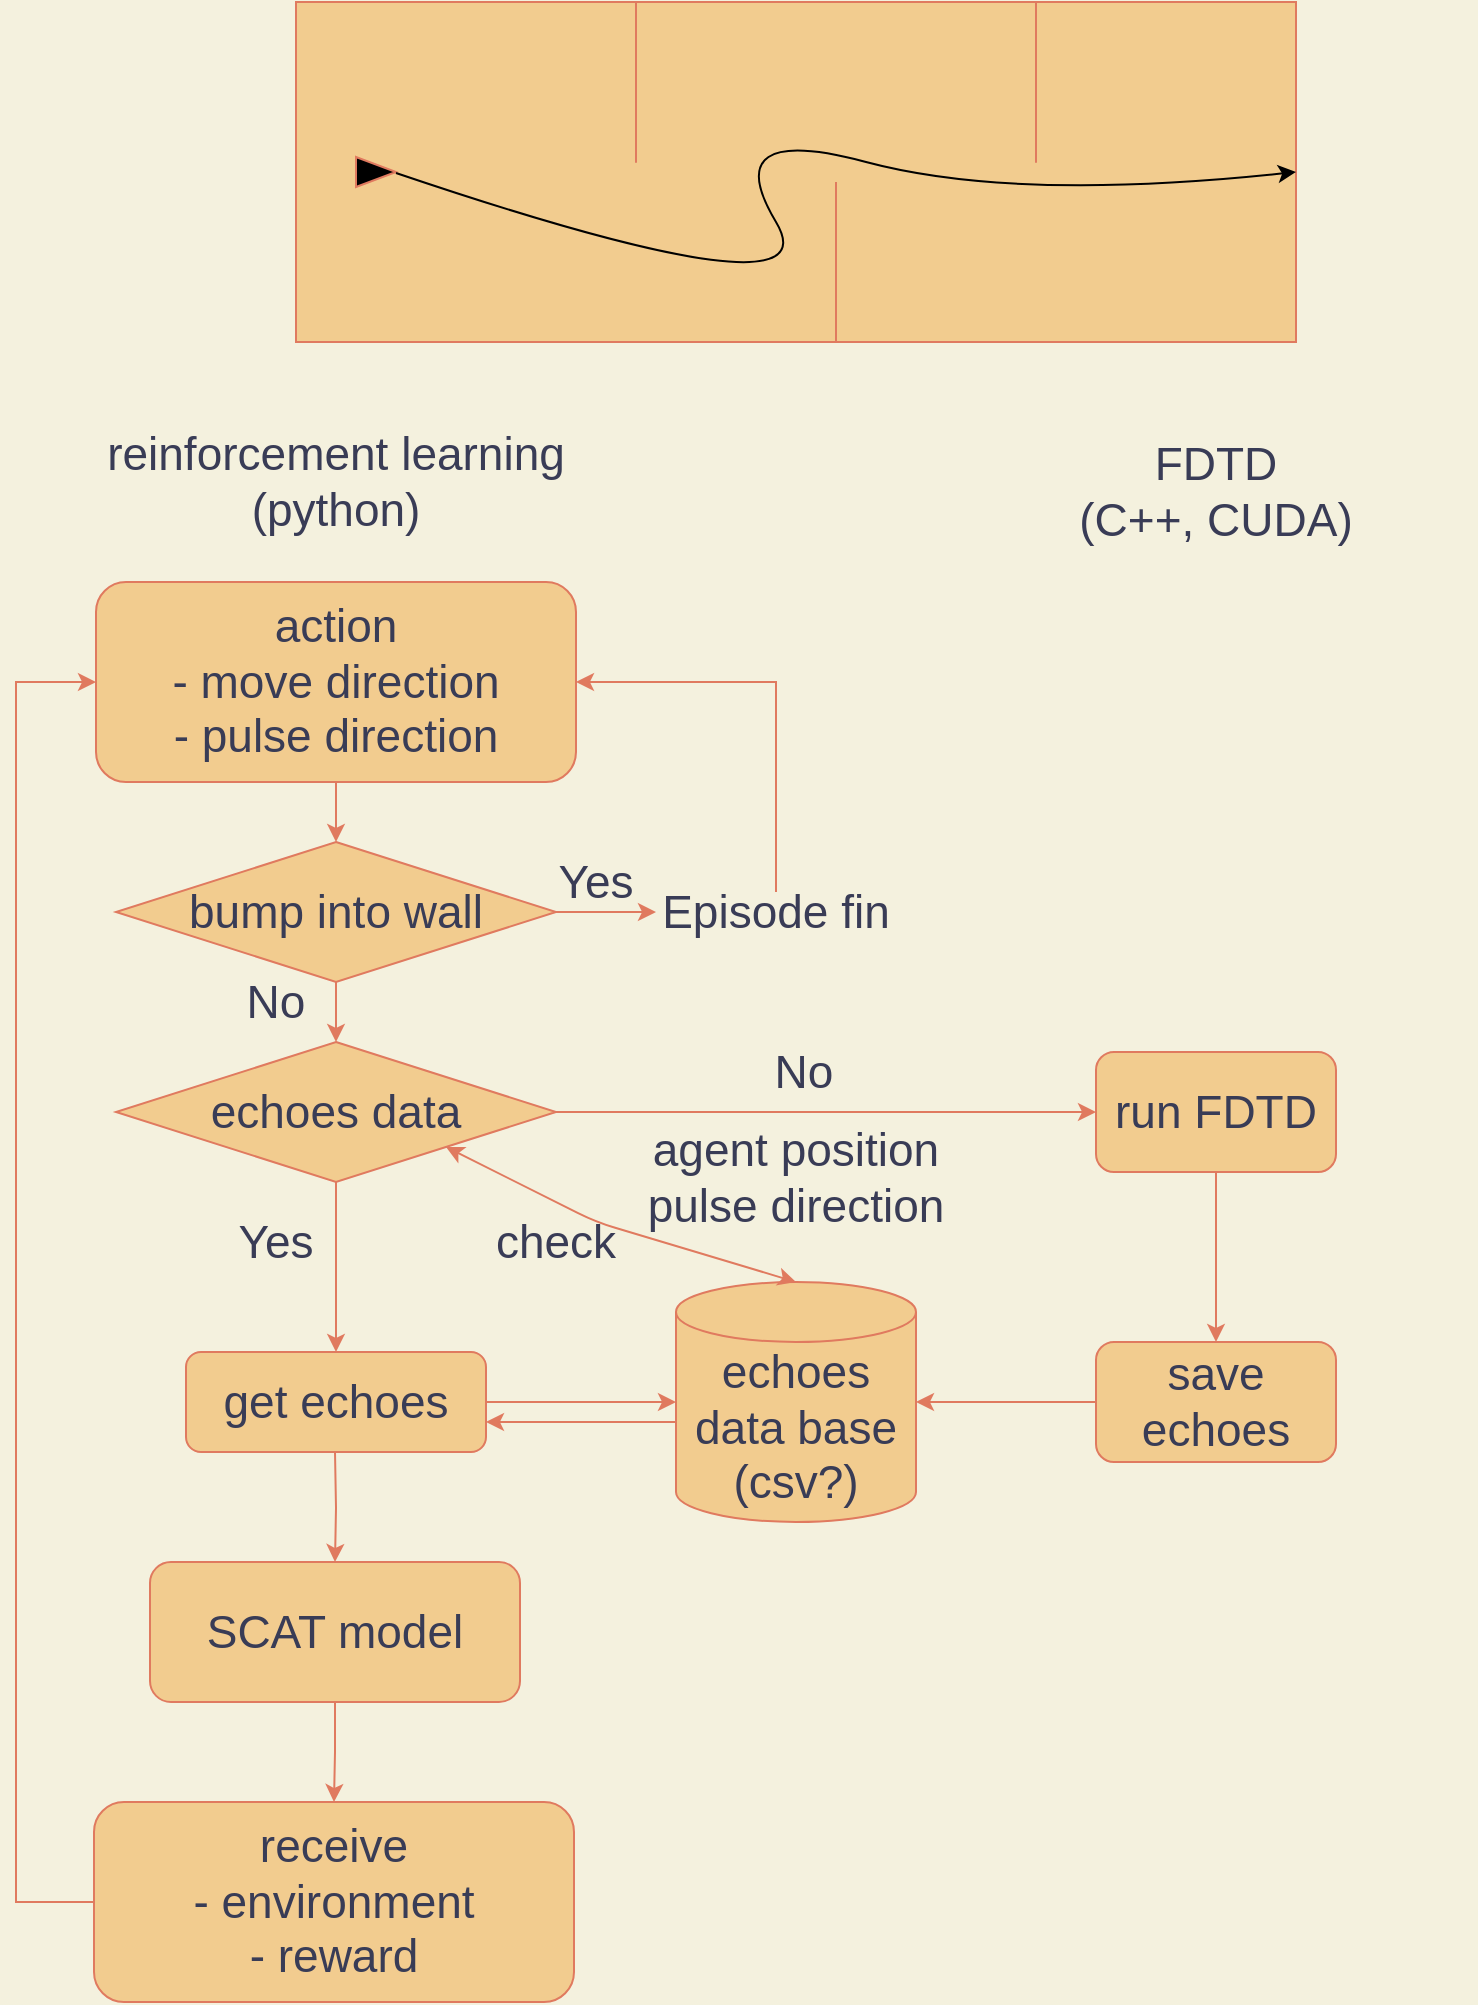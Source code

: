 <mxfile version="13.6.5" pages="2">
    <diagram id="UuIjOABFm44T4R4anlI3" name="Page-1">
        <mxGraphModel dx="897" dy="629" grid="1" gridSize="10" guides="1" tooltips="1" connect="1" arrows="1" fold="1" page="1" pageScale="1" pageWidth="827" pageHeight="1169" background="#F4F1DE" math="0" shadow="0">
            <root>
                <mxCell id="0"/>
                <mxCell id="1" parent="0"/>
                <mxCell id="YyvkF1vjtjrmEI8QZi8X-1" value="" style="rounded=0;whiteSpace=wrap;html=1;fillColor=#F2CC8F;strokeColor=#E07A5F;fontColor=#393C56;" parent="1" vertex="1">
                    <mxGeometry x="180" y="50" width="500" height="170" as="geometry"/>
                </mxCell>
                <mxCell id="YyvkF1vjtjrmEI8QZi8X-3" value="" style="endArrow=none;html=1;labelBackgroundColor=#F4F1DE;strokeColor=#E07A5F;fontColor=#393C56;" parent="1" edge="1">
                    <mxGeometry width="50" height="50" relative="1" as="geometry">
                        <mxPoint x="350" y="100" as="sourcePoint"/>
                        <mxPoint x="350" y="50" as="targetPoint"/>
                        <Array as="points">
                            <mxPoint x="350" y="135"/>
                        </Array>
                    </mxGeometry>
                </mxCell>
                <mxCell id="YyvkF1vjtjrmEI8QZi8X-4" value="" style="endArrow=none;html=1;labelBackgroundColor=#F4F1DE;strokeColor=#E07A5F;fontColor=#393C56;" parent="1" edge="1">
                    <mxGeometry width="50" height="50" relative="1" as="geometry">
                        <mxPoint x="450" y="190" as="sourcePoint"/>
                        <mxPoint x="450" y="140" as="targetPoint"/>
                        <Array as="points">
                            <mxPoint x="450" y="225"/>
                        </Array>
                    </mxGeometry>
                </mxCell>
                <mxCell id="YyvkF1vjtjrmEI8QZi8X-5" value="" style="endArrow=none;html=1;labelBackgroundColor=#F4F1DE;strokeColor=#E07A5F;fontColor=#393C56;" parent="1" edge="1">
                    <mxGeometry width="50" height="50" relative="1" as="geometry">
                        <mxPoint x="550" y="100" as="sourcePoint"/>
                        <mxPoint x="550" y="50" as="targetPoint"/>
                        <Array as="points">
                            <mxPoint x="550" y="135"/>
                        </Array>
                    </mxGeometry>
                </mxCell>
                <mxCell id="YyvkF1vjtjrmEI8QZi8X-6" value="" style="triangle;whiteSpace=wrap;html=1;fillColor=#000000;strokeColor=#E07A5F;fontColor=#393C56;" parent="1" vertex="1">
                    <mxGeometry x="210" y="127.5" width="20" height="15" as="geometry"/>
                </mxCell>
                <mxCell id="YyvkF1vjtjrmEI8QZi8X-8" value="" style="curved=1;endArrow=classic;html=1;entryX=1;entryY=0.5;entryDx=0;entryDy=0;labelBackgroundColor=#F4F1DE;strokeColor=#000000;fontColor=#393C56;fillColor=#000000;" parent="1" target="YyvkF1vjtjrmEI8QZi8X-1" edge="1">
                    <mxGeometry width="50" height="50" relative="1" as="geometry">
                        <mxPoint x="230" y="135.5" as="sourcePoint"/>
                        <mxPoint x="450" y="160" as="targetPoint"/>
                        <Array as="points">
                            <mxPoint x="450" y="210"/>
                            <mxPoint x="390" y="110"/>
                            <mxPoint x="540" y="150"/>
                        </Array>
                    </mxGeometry>
                </mxCell>
                <mxCell id="YyvkF1vjtjrmEI8QZi8X-9" value="reinforcement learning&lt;br&gt;(python)" style="text;html=1;strokeColor=none;fillColor=none;align=center;verticalAlign=middle;whiteSpace=wrap;rounded=0;fontSize=23;fontColor=#393C56;" parent="1" vertex="1">
                    <mxGeometry x="70" y="280" width="260" height="20" as="geometry"/>
                </mxCell>
                <mxCell id="YyvkF1vjtjrmEI8QZi8X-10" value="FDTD&lt;br&gt;(C++, CUDA)" style="text;html=1;strokeColor=none;fillColor=none;align=center;verticalAlign=middle;whiteSpace=wrap;rounded=0;fontSize=23;fontColor=#393C56;" parent="1" vertex="1">
                    <mxGeometry x="510" y="285" width="260" height="20" as="geometry"/>
                </mxCell>
                <mxCell id="YyvkF1vjtjrmEI8QZi8X-17" value="" style="edgeStyle=orthogonalEdgeStyle;rounded=0;orthogonalLoop=1;jettySize=auto;html=1;fontSize=23;labelBackgroundColor=#F4F1DE;strokeColor=#E07A5F;fontColor=#393C56;" parent="1" source="YyvkF1vjtjrmEI8QZi8X-11" target="YyvkF1vjtjrmEI8QZi8X-12" edge="1">
                    <mxGeometry relative="1" as="geometry"/>
                </mxCell>
                <mxCell id="YyvkF1vjtjrmEI8QZi8X-11" value="action&lt;br&gt;- move direction&lt;br&gt;- pulse direction" style="rounded=1;whiteSpace=wrap;html=1;fontSize=23;fillColor=#F2CC8F;strokeColor=#E07A5F;fontColor=#393C56;" parent="1" vertex="1">
                    <mxGeometry x="80" y="340" width="240" height="100" as="geometry"/>
                </mxCell>
                <mxCell id="YyvkF1vjtjrmEI8QZi8X-19" value="" style="edgeStyle=orthogonalEdgeStyle;rounded=0;orthogonalLoop=1;jettySize=auto;html=1;fontSize=23;labelBackgroundColor=#F4F1DE;strokeColor=#E07A5F;fontColor=#393C56;" parent="1" source="YyvkF1vjtjrmEI8QZi8X-12" target="YyvkF1vjtjrmEI8QZi8X-18" edge="1">
                    <mxGeometry relative="1" as="geometry"/>
                </mxCell>
                <mxCell id="YyvkF1vjtjrmEI8QZi8X-12" value="bump into wall" style="rhombus;whiteSpace=wrap;html=1;fontSize=23;fillColor=#F2CC8F;strokeColor=#E07A5F;fontColor=#393C56;" parent="1" vertex="1">
                    <mxGeometry x="90" y="470" width="220" height="70" as="geometry"/>
                </mxCell>
                <mxCell id="YyvkF1vjtjrmEI8QZi8X-13" value="" style="endArrow=classic;html=1;fontSize=23;exitX=1;exitY=0.5;exitDx=0;exitDy=0;labelBackgroundColor=#F4F1DE;strokeColor=#E07A5F;fontColor=#393C56;" parent="1" source="YyvkF1vjtjrmEI8QZi8X-12" edge="1">
                    <mxGeometry width="50" height="50" relative="1" as="geometry">
                        <mxPoint x="390" y="540" as="sourcePoint"/>
                        <mxPoint x="360" y="505" as="targetPoint"/>
                    </mxGeometry>
                </mxCell>
                <mxCell id="YyvkF1vjtjrmEI8QZi8X-14" value="Yes" style="text;html=1;strokeColor=none;fillColor=none;align=center;verticalAlign=middle;whiteSpace=wrap;rounded=0;fontSize=23;fontColor=#393C56;" parent="1" vertex="1">
                    <mxGeometry x="310" y="480" width="40" height="20" as="geometry"/>
                </mxCell>
                <mxCell id="YyvkF1vjtjrmEI8QZi8X-31" value="" style="edgeStyle=orthogonalEdgeStyle;rounded=0;orthogonalLoop=1;jettySize=auto;html=1;fontSize=23;entryX=1;entryY=0.5;entryDx=0;entryDy=0;labelBackgroundColor=#F4F1DE;strokeColor=#E07A5F;fontColor=#393C56;" parent="1" source="YyvkF1vjtjrmEI8QZi8X-15" target="YyvkF1vjtjrmEI8QZi8X-11" edge="1">
                    <mxGeometry relative="1" as="geometry">
                        <mxPoint x="420" y="415" as="targetPoint"/>
                        <Array as="points">
                            <mxPoint x="420" y="390"/>
                        </Array>
                    </mxGeometry>
                </mxCell>
                <mxCell id="YyvkF1vjtjrmEI8QZi8X-15" value="Episode fin" style="text;html=1;strokeColor=none;fillColor=none;align=center;verticalAlign=middle;whiteSpace=wrap;rounded=0;fontSize=23;fontColor=#393C56;" parent="1" vertex="1">
                    <mxGeometry x="360" y="495" width="120" height="20" as="geometry"/>
                </mxCell>
                <mxCell id="YyvkF1vjtjrmEI8QZi8X-25" value="" style="edgeStyle=orthogonalEdgeStyle;rounded=0;orthogonalLoop=1;jettySize=auto;html=1;fontSize=23;labelBackgroundColor=#F4F1DE;strokeColor=#E07A5F;fontColor=#393C56;" parent="1" source="YyvkF1vjtjrmEI8QZi8X-18" target="YyvkF1vjtjrmEI8QZi8X-21" edge="1">
                    <mxGeometry relative="1" as="geometry">
                        <mxPoint x="390" y="605" as="targetPoint"/>
                    </mxGeometry>
                </mxCell>
                <mxCell id="YyvkF1vjtjrmEI8QZi8X-36" value="" style="edgeStyle=orthogonalEdgeStyle;rounded=0;orthogonalLoop=1;jettySize=auto;html=1;fontSize=23;labelBackgroundColor=#F4F1DE;strokeColor=#E07A5F;fontColor=#393C56;" parent="1" source="YyvkF1vjtjrmEI8QZi8X-18" target="YyvkF1vjtjrmEI8QZi8X-35" edge="1">
                    <mxGeometry relative="1" as="geometry"/>
                </mxCell>
                <mxCell id="YyvkF1vjtjrmEI8QZi8X-18" value="echoes data" style="rhombus;whiteSpace=wrap;html=1;fontSize=23;fillColor=#F2CC8F;strokeColor=#E07A5F;fontColor=#393C56;" parent="1" vertex="1">
                    <mxGeometry x="90" y="570" width="220" height="70" as="geometry"/>
                </mxCell>
                <mxCell id="YyvkF1vjtjrmEI8QZi8X-20" value="No" style="text;html=1;strokeColor=none;fillColor=none;align=center;verticalAlign=middle;whiteSpace=wrap;rounded=0;fontSize=23;fontColor=#393C56;" parent="1" vertex="1">
                    <mxGeometry x="150" y="540" width="40" height="20" as="geometry"/>
                </mxCell>
                <mxCell id="YyvkF1vjtjrmEI8QZi8X-29" value="" style="edgeStyle=orthogonalEdgeStyle;rounded=0;orthogonalLoop=1;jettySize=auto;html=1;fontSize=23;labelBackgroundColor=#F4F1DE;strokeColor=#E07A5F;fontColor=#393C56;" parent="1" source="YyvkF1vjtjrmEI8QZi8X-21" target="YyvkF1vjtjrmEI8QZi8X-28" edge="1">
                    <mxGeometry relative="1" as="geometry"/>
                </mxCell>
                <mxCell id="YyvkF1vjtjrmEI8QZi8X-21" value="run FDTD" style="rounded=1;whiteSpace=wrap;html=1;fontSize=23;fillColor=#F2CC8F;strokeColor=#E07A5F;fontColor=#393C56;" parent="1" vertex="1">
                    <mxGeometry x="580" y="575" width="120" height="60" as="geometry"/>
                </mxCell>
                <mxCell id="YyvkF1vjtjrmEI8QZi8X-26" value="No" style="text;html=1;strokeColor=none;fillColor=none;align=center;verticalAlign=middle;whiteSpace=wrap;rounded=0;fontSize=23;fontColor=#393C56;" parent="1" vertex="1">
                    <mxGeometry x="414" y="575" width="40" height="20" as="geometry"/>
                </mxCell>
                <mxCell id="YyvkF1vjtjrmEI8QZi8X-27" value="agent position&lt;br&gt;pulse direction" style="text;html=1;strokeColor=none;fillColor=none;align=center;verticalAlign=middle;whiteSpace=wrap;rounded=0;fontSize=23;fontColor=#393C56;" parent="1" vertex="1">
                    <mxGeometry x="350" y="605" width="160" height="65" as="geometry"/>
                </mxCell>
                <mxCell id="YyvkF1vjtjrmEI8QZi8X-34" value="" style="edgeStyle=orthogonalEdgeStyle;rounded=0;orthogonalLoop=1;jettySize=auto;html=1;fontSize=23;labelBackgroundColor=#F4F1DE;strokeColor=#E07A5F;fontColor=#393C56;" parent="1" source="YyvkF1vjtjrmEI8QZi8X-28" target="YyvkF1vjtjrmEI8QZi8X-33" edge="1">
                    <mxGeometry relative="1" as="geometry"/>
                </mxCell>
                <mxCell id="YyvkF1vjtjrmEI8QZi8X-28" value="save echoes" style="rounded=1;whiteSpace=wrap;html=1;fontSize=23;fillColor=#F2CC8F;strokeColor=#E07A5F;fontColor=#393C56;" parent="1" vertex="1">
                    <mxGeometry x="580" y="720" width="120" height="60" as="geometry"/>
                </mxCell>
                <mxCell id="YyvkF1vjtjrmEI8QZi8X-37" value="" style="edgeStyle=orthogonalEdgeStyle;rounded=0;orthogonalLoop=1;jettySize=auto;html=1;fontSize=23;labelBackgroundColor=#F4F1DE;strokeColor=#E07A5F;fontColor=#393C56;" parent="1" source="YyvkF1vjtjrmEI8QZi8X-33" target="YyvkF1vjtjrmEI8QZi8X-35" edge="1">
                    <mxGeometry relative="1" as="geometry">
                        <Array as="points">
                            <mxPoint x="330" y="760"/>
                            <mxPoint x="330" y="760"/>
                        </Array>
                    </mxGeometry>
                </mxCell>
                <mxCell id="YyvkF1vjtjrmEI8QZi8X-33" value="echoes data base&lt;br&gt;(csv?)" style="shape=cylinder3;whiteSpace=wrap;html=1;boundedLbl=1;backgroundOutline=1;size=15;fontSize=23;fillColor=#F2CC8F;strokeColor=#E07A5F;fontColor=#393C56;" parent="1" vertex="1">
                    <mxGeometry x="370" y="690" width="120" height="120" as="geometry"/>
                </mxCell>
                <mxCell id="YyvkF1vjtjrmEI8QZi8X-52" value="" style="edgeStyle=orthogonalEdgeStyle;curved=0;rounded=1;sketch=0;orthogonalLoop=1;jettySize=auto;html=1;strokeColor=#E07A5F;fillColor=#F2CC8F;fontColor=#393C56;" parent="1" source="YyvkF1vjtjrmEI8QZi8X-35" target="YyvkF1vjtjrmEI8QZi8X-33" edge="1">
                    <mxGeometry relative="1" as="geometry"/>
                </mxCell>
                <mxCell id="YyvkF1vjtjrmEI8QZi8X-35" value="get echoes" style="rounded=1;whiteSpace=wrap;html=1;fontSize=23;fillColor=#F2CC8F;strokeColor=#E07A5F;fontColor=#393C56;" parent="1" vertex="1">
                    <mxGeometry x="125" y="725" width="150" height="50" as="geometry"/>
                </mxCell>
                <mxCell id="YyvkF1vjtjrmEI8QZi8X-39" value="Yes" style="text;html=1;strokeColor=none;fillColor=none;align=center;verticalAlign=middle;whiteSpace=wrap;rounded=0;fontSize=23;fontColor=#393C56;" parent="1" vertex="1">
                    <mxGeometry x="150" y="660" width="40" height="20" as="geometry"/>
                </mxCell>
                <mxCell id="YyvkF1vjtjrmEI8QZi8X-44" value="" style="edgeStyle=orthogonalEdgeStyle;rounded=0;orthogonalLoop=1;jettySize=auto;html=1;fontSize=23;labelBackgroundColor=#F4F1DE;strokeColor=#E07A5F;fontColor=#393C56;" parent="1" source="YyvkF1vjtjrmEI8QZi8X-40" target="YyvkF1vjtjrmEI8QZi8X-43" edge="1">
                    <mxGeometry relative="1" as="geometry"/>
                </mxCell>
                <mxCell id="YyvkF1vjtjrmEI8QZi8X-40" value="SCAT model" style="rounded=1;whiteSpace=wrap;html=1;fontSize=23;fillColor=#F2CC8F;strokeColor=#E07A5F;fontColor=#393C56;" parent="1" vertex="1">
                    <mxGeometry x="107" y="830" width="185" height="70" as="geometry"/>
                </mxCell>
                <mxCell id="YyvkF1vjtjrmEI8QZi8X-41" value="" style="edgeStyle=orthogonalEdgeStyle;rounded=0;orthogonalLoop=1;jettySize=auto;html=1;fontSize=23;entryX=0.5;entryY=0;entryDx=0;entryDy=0;labelBackgroundColor=#F4F1DE;strokeColor=#E07A5F;fontColor=#393C56;" parent="1" target="YyvkF1vjtjrmEI8QZi8X-40" edge="1">
                    <mxGeometry relative="1" as="geometry">
                        <mxPoint x="199.5" y="775" as="sourcePoint"/>
                        <mxPoint x="199.5" y="860" as="targetPoint"/>
                    </mxGeometry>
                </mxCell>
                <mxCell id="YyvkF1vjtjrmEI8QZi8X-46" value="" style="edgeStyle=orthogonalEdgeStyle;rounded=0;orthogonalLoop=1;jettySize=auto;html=1;fontSize=23;entryX=0;entryY=0.5;entryDx=0;entryDy=0;labelBackgroundColor=#F4F1DE;strokeColor=#E07A5F;fontColor=#393C56;" parent="1" source="YyvkF1vjtjrmEI8QZi8X-43" target="YyvkF1vjtjrmEI8QZi8X-11" edge="1">
                    <mxGeometry relative="1" as="geometry">
                        <mxPoint x="-1" y="1000" as="targetPoint"/>
                        <Array as="points">
                            <mxPoint x="40" y="1000"/>
                            <mxPoint x="40" y="390"/>
                        </Array>
                    </mxGeometry>
                </mxCell>
                <mxCell id="YyvkF1vjtjrmEI8QZi8X-43" value="receive&lt;br&gt;- environment&lt;br&gt;- reward" style="rounded=1;whiteSpace=wrap;html=1;fontSize=23;fillColor=#F2CC8F;strokeColor=#E07A5F;fontColor=#393C56;" parent="1" vertex="1">
                    <mxGeometry x="79" y="950" width="240" height="100" as="geometry"/>
                </mxCell>
                <mxCell id="YyvkF1vjtjrmEI8QZi8X-47" value="check" style="text;html=1;strokeColor=none;fillColor=none;align=center;verticalAlign=middle;whiteSpace=wrap;rounded=0;fontSize=23;fontColor=#393C56;" parent="1" vertex="1">
                    <mxGeometry x="290" y="660" width="40" height="20" as="geometry"/>
                </mxCell>
                <mxCell id="YyvkF1vjtjrmEI8QZi8X-53" value="" style="endArrow=classic;startArrow=classic;html=1;strokeColor=#E07A5F;fillColor=#F2CC8F;fontColor=#393C56;entryX=1;entryY=1;entryDx=0;entryDy=0;exitX=0.5;exitY=0;exitDx=0;exitDy=0;exitPerimeter=0;" parent="1" source="YyvkF1vjtjrmEI8QZi8X-33" target="YyvkF1vjtjrmEI8QZi8X-18" edge="1">
                    <mxGeometry width="50" height="50" relative="1" as="geometry">
                        <mxPoint x="510" y="640" as="sourcePoint"/>
                        <mxPoint x="560" y="590" as="targetPoint"/>
                        <Array as="points">
                            <mxPoint x="330" y="660"/>
                        </Array>
                    </mxGeometry>
                </mxCell>
            </root>
        </mxGraphModel>
    </diagram>
    <diagram id="HbMq4_zCSAA5sM_zz9Ww" name="Page-2">
        <mxGraphModel dx="897" dy="629" grid="1" gridSize="10" guides="1" tooltips="1" connect="1" arrows="1" fold="1" page="1" pageScale="1" pageWidth="827" pageHeight="1169" math="0" shadow="0">
            <root>
                <mxCell id="vNqCKn2n8R8jKLDT5ZiK-0"/>
                <mxCell id="vNqCKn2n8R8jKLDT5ZiK-1" parent="vNqCKn2n8R8jKLDT5ZiK-0"/>
                <mxCell id="z1mjFnj4vgPPMLjmGqAZ-0" value="Echo database&lt;br&gt;&lt;br&gt;data name : x_y.bin&lt;br&gt;ex. 200_200.bin" style="shape=cylinder2;whiteSpace=wrap;html=1;boundedLbl=1;backgroundOutline=1;size=15;" parent="vNqCKn2n8R8jKLDT5ZiK-1" vertex="1">
                    <mxGeometry x="365" y="690" width="190" height="155" as="geometry"/>
                </mxCell>
                <mxCell id="z1mjFnj4vgPPMLjmGqAZ-6" value="" style="edgeStyle=orthogonalEdgeStyle;rounded=0;orthogonalLoop=1;jettySize=auto;html=1;" parent="vNqCKn2n8R8jKLDT5ZiK-1" source="z1mjFnj4vgPPMLjmGqAZ-1" target="z1mjFnj4vgPPMLjmGqAZ-2" edge="1">
                    <mxGeometry relative="1" as="geometry"/>
                </mxCell>
                <mxCell id="z1mjFnj4vgPPMLjmGqAZ-1" value="ppo_pfrl.py&lt;br&gt;&lt;br&gt;main script&lt;br&gt;reinforcement learning" style="rounded=0;whiteSpace=wrap;html=1;" parent="vNqCKn2n8R8jKLDT5ZiK-1" vertex="1">
                    <mxGeometry x="160" y="80" width="160" height="90" as="geometry"/>
                </mxCell>
                <mxCell id="z1mjFnj4vgPPMLjmGqAZ-7" value="" style="edgeStyle=orthogonalEdgeStyle;rounded=0;orthogonalLoop=1;jettySize=auto;html=1;" parent="vNqCKn2n8R8jKLDT5ZiK-1" source="z1mjFnj4vgPPMLjmGqAZ-2" target="z1mjFnj4vgPPMLjmGqAZ-3" edge="1">
                    <mxGeometry relative="1" as="geometry"/>
                </mxCell>
                <mxCell id="z1mjFnj4vgPPMLjmGqAZ-2" value="bat_flying_env.py&lt;br&gt;&lt;br&gt;environment for bat agent" style="rounded=0;whiteSpace=wrap;html=1;" parent="vNqCKn2n8R8jKLDT5ZiK-1" vertex="1">
                    <mxGeometry x="160" y="230" width="160" height="90" as="geometry"/>
                </mxCell>
                <mxCell id="z1mjFnj4vgPPMLjmGqAZ-12" value="" style="edgeStyle=orthogonalEdgeStyle;rounded=0;orthogonalLoop=1;jettySize=auto;html=1;" parent="vNqCKn2n8R8jKLDT5ZiK-1" source="z1mjFnj4vgPPMLjmGqAZ-3" target="z1mjFnj4vgPPMLjmGqAZ-9" edge="1">
                    <mxGeometry relative="1" as="geometry"/>
                </mxCell>
                <mxCell id="z1mjFnj4vgPPMLjmGqAZ-3" value="fdtd_bat.py&lt;br&gt;&lt;br&gt;bat agent parameter" style="rounded=0;whiteSpace=wrap;html=1;" parent="vNqCKn2n8R8jKLDT5ZiK-1" vertex="1">
                    <mxGeometry x="380" y="230" width="160" height="90" as="geometry"/>
                </mxCell>
                <mxCell id="z1mjFnj4vgPPMLjmGqAZ-4" value="scat.py&lt;br&gt;&lt;br&gt;SCAT model" style="rounded=0;whiteSpace=wrap;html=1;fillColor=#60a917;strokeColor=#2D7600;fontColor=#ffffff;" parent="vNqCKn2n8R8jKLDT5ZiK-1" vertex="1">
                    <mxGeometry x="620" y="230" width="170" height="90" as="geometry"/>
                </mxCell>
                <mxCell id="z1mjFnj4vgPPMLjmGqAZ-14" value="" style="edgeStyle=orthogonalEdgeStyle;rounded=0;orthogonalLoop=1;jettySize=auto;html=1;" parent="vNqCKn2n8R8jKLDT5ZiK-1" source="z1mjFnj4vgPPMLjmGqAZ-9" target="z1mjFnj4vgPPMLjmGqAZ-11" edge="1">
                    <mxGeometry relative="1" as="geometry"/>
                </mxCell>
                <mxCell id="z1mjFnj4vgPPMLjmGqAZ-9" value="echo.py&lt;br&gt;&lt;br&gt;get echoes" style="rounded=0;whiteSpace=wrap;html=1;fillColor=#60a917;strokeColor=#2D7600;fontColor=#ffffff;" parent="vNqCKn2n8R8jKLDT5ZiK-1" vertex="1">
                    <mxGeometry x="380" y="400" width="160" height="90" as="geometry"/>
                </mxCell>
                <mxCell id="z1mjFnj4vgPPMLjmGqAZ-10" value="calc_directivity.py&lt;br&gt;&lt;br&gt;calculation echoes" style="rounded=0;whiteSpace=wrap;html=1;fillColor=#60a917;strokeColor=#2D7600;fontColor=#ffffff;" parent="vNqCKn2n8R8jKLDT5ZiK-1" vertex="1">
                    <mxGeometry x="640" y="400" width="160" height="90" as="geometry"/>
                </mxCell>
                <mxCell id="z1mjFnj4vgPPMLjmGqAZ-15" value="" style="edgeStyle=orthogonalEdgeStyle;rounded=0;orthogonalLoop=1;jettySize=auto;html=1;" parent="vNqCKn2n8R8jKLDT5ZiK-1" source="z1mjFnj4vgPPMLjmGqAZ-11" target="z1mjFnj4vgPPMLjmGqAZ-0" edge="1">
                    <mxGeometry relative="1" as="geometry"/>
                </mxCell>
                <mxCell id="z1mjFnj4vgPPMLjmGqAZ-11" value="read_echo_data.py&lt;br&gt;&lt;br&gt;get echo data from datadase" style="rounded=0;whiteSpace=wrap;html=1;fillColor=#60a917;strokeColor=#2D7600;fontColor=#ffffff;" parent="vNqCKn2n8R8jKLDT5ZiK-1" vertex="1">
                    <mxGeometry x="380" y="540" width="160" height="90" as="geometry"/>
                </mxCell>
                <mxCell id="z1mjFnj4vgPPMLjmGqAZ-16" value="" style="endArrow=classic;startArrow=classic;html=1;exitX=1;exitY=0.5;exitDx=0;exitDy=0;entryX=0;entryY=0.5;entryDx=0;entryDy=0;" parent="vNqCKn2n8R8jKLDT5ZiK-1" source="z1mjFnj4vgPPMLjmGqAZ-3" target="z1mjFnj4vgPPMLjmGqAZ-4" edge="1">
                    <mxGeometry width="50" height="50" relative="1" as="geometry">
                        <mxPoint x="910" y="590" as="sourcePoint"/>
                        <mxPoint x="960" y="540" as="targetPoint"/>
                    </mxGeometry>
                </mxCell>
                <mxCell id="z1mjFnj4vgPPMLjmGqAZ-17" value="" style="endArrow=classic;startArrow=classic;html=1;exitX=1;exitY=0.5;exitDx=0;exitDy=0;entryX=0;entryY=0.5;entryDx=0;entryDy=0;" parent="vNqCKn2n8R8jKLDT5ZiK-1" source="z1mjFnj4vgPPMLjmGqAZ-9" target="z1mjFnj4vgPPMLjmGqAZ-10" edge="1">
                    <mxGeometry width="50" height="50" relative="1" as="geometry">
                        <mxPoint x="550" y="285.0" as="sourcePoint"/>
                        <mxPoint x="630" y="285.0" as="targetPoint"/>
                    </mxGeometry>
                </mxCell>
            </root>
        </mxGraphModel>
    </diagram>
</mxfile>
